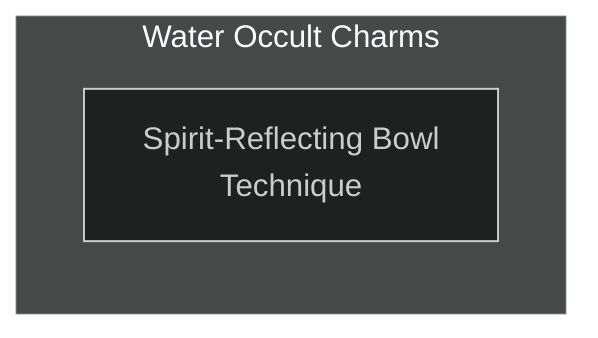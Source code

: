 ---
config:
  theme: dark
---
flowchart TD

    %% described in Storyteller's Companion
    subgraph water_occult[Water Occult Charms]
        direction TB

        spirit_reflecting_bowl[Spirit-Reflecting Bowl<br>Technique]
        click spirit_reflecting_bowl callback "
            Spirit-Reflecting Bowl Technique<br>
            <br>
            Cost: 3 motes<br>
            Duration: Until disrupted<br>
            Type: Simple<br>
            Minimum Occult: 2<br>
            Minimum Essence: 1<br>
            Prerequisite Charms: None<br>
            <br>
            Water has deep connections to the spirit world.
            Dragon-Blooded characters with occult interests can use
            this connection to see and communicate with the unseen
            spirits of the world. The character requires nothing more
            than an ordinary bowl of water. As long as the Dynast
            concentrates, she can see nearby spirits reflected in the
            water and hear what they say. A clever Dragon-Blood
            might even do this without the spirits noticing - for
            instance, by using a goblet of water and taking a sip now
            and then, while pretending to do something else.<br>
            Cascade Charms:<br>
            • More powerful and learned Dynasts can actually
            search for a spirit using a bowl of water, and communicate
            with it at a distance.
            "

    end